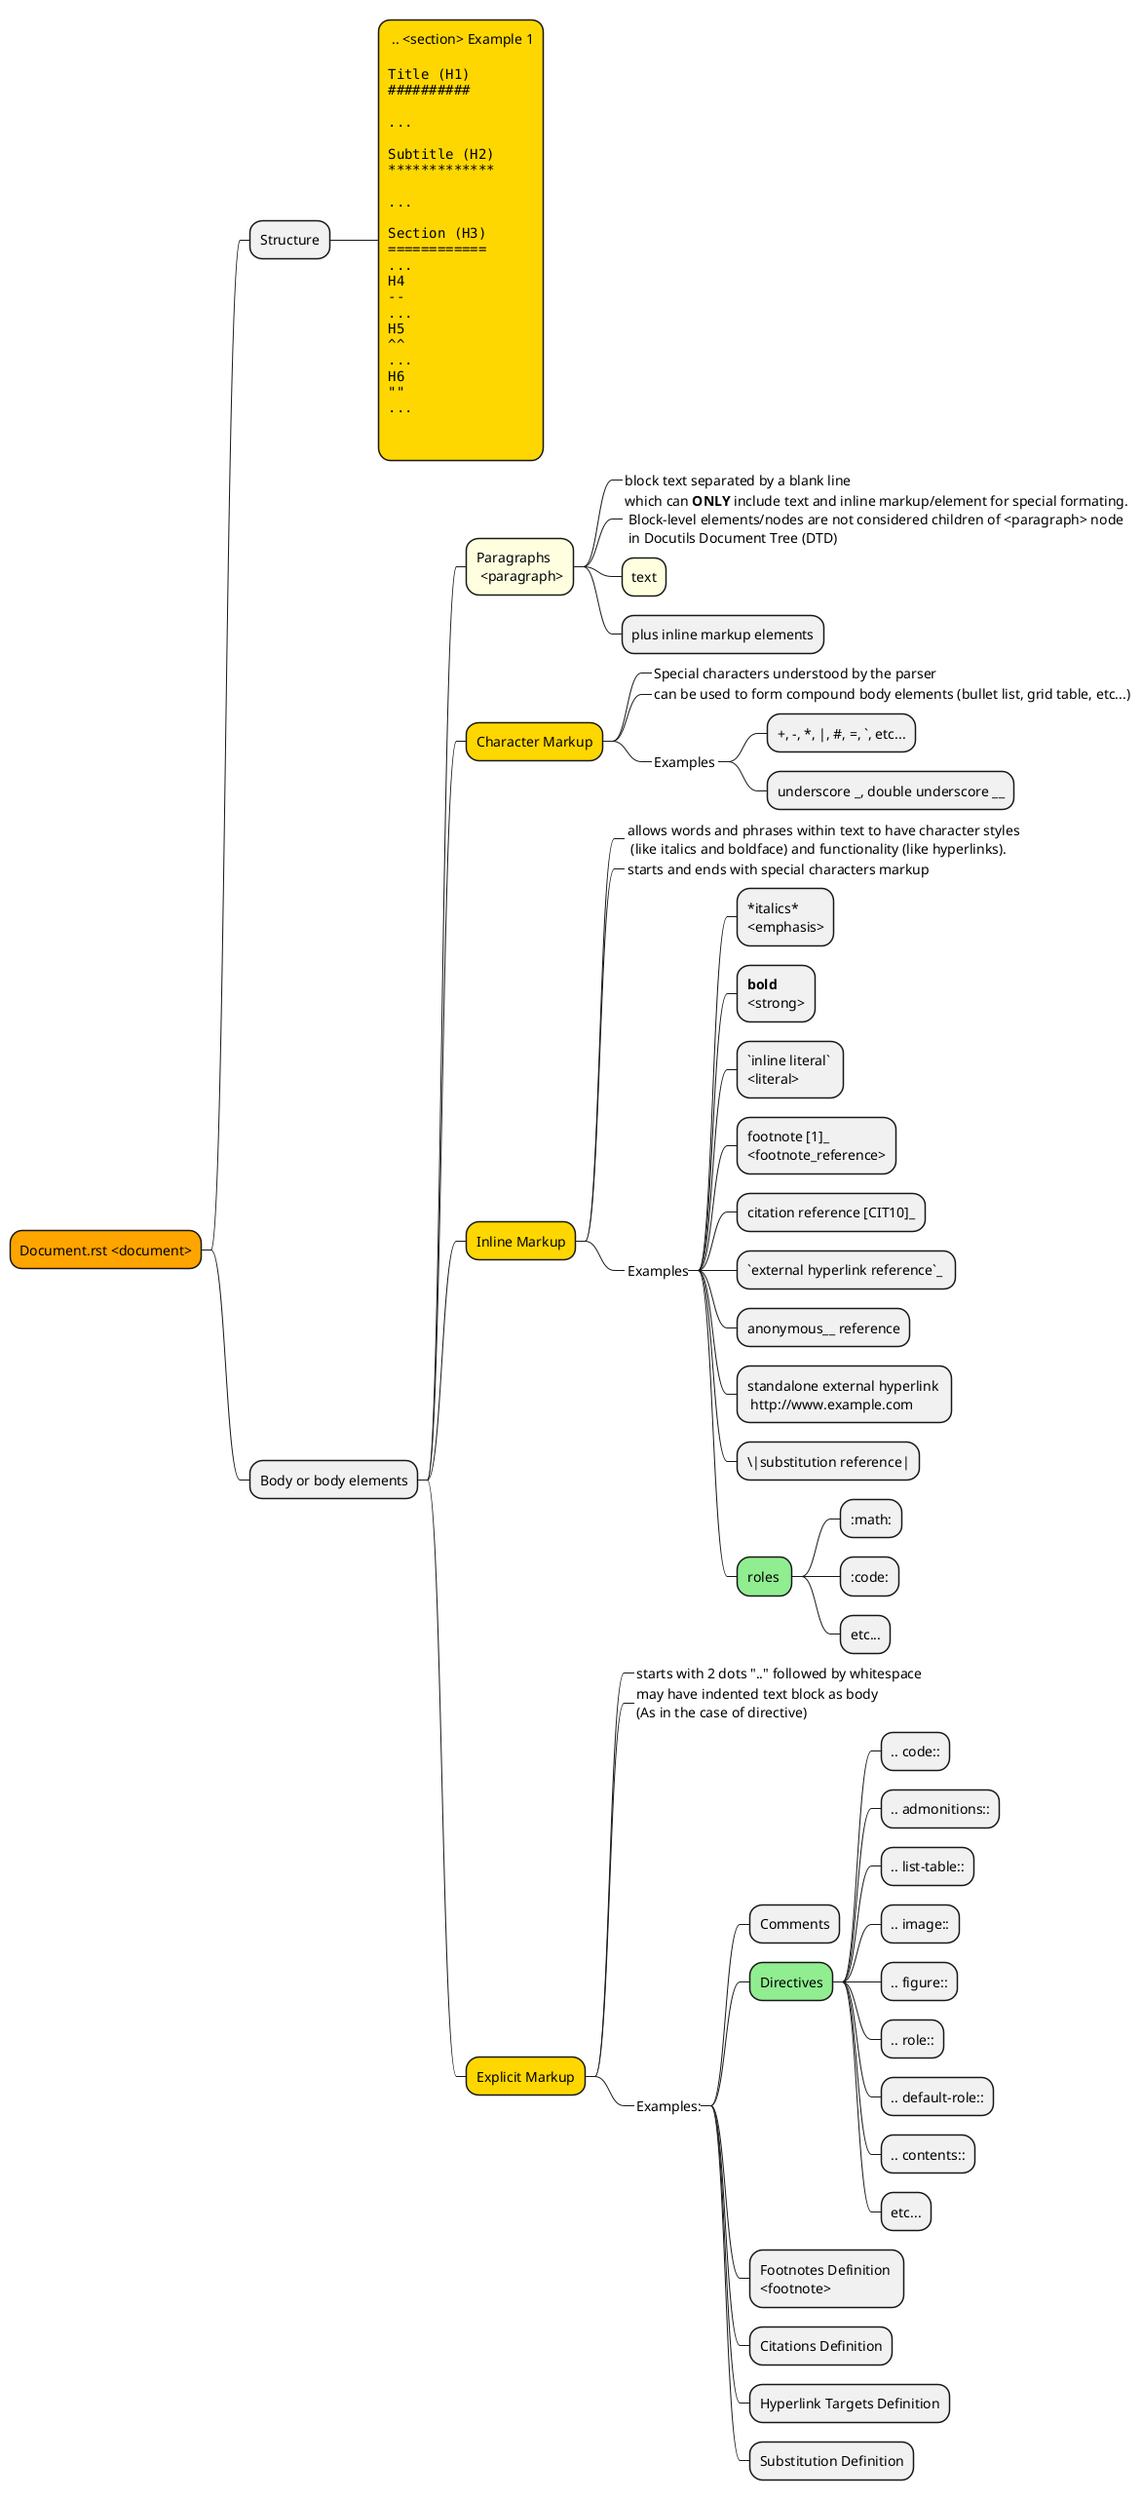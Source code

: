 
@startmindmap
<style>
mindmapDiagram {
    :depth(2) {
      BackGroundColor gold
    }
}
</style>

*[#Orange] Document.rst <document>
** Structure
***: .. <section> Example 1

<code>
Title (H1)
##########

...

Subtitle (H2) 
*************

...

Section (H3)
============
...
H4
--
...
H5 
^^
...
H6
""
...

</code>
;

** Body or body elements
***[#lightyellow] Paragraphs \n \
<paragraph>
****_ block text separated by a blank line
****_ which can **ONLY** include text and inline markup/element for special formating. \n \
Block-level elements/nodes are not considered children of <paragraph> node \n \
in Docutils Document Tree (DTD)
****[#lightyellow] text
**** plus inline markup elements

*** Character Markup
****_ Special characters understood by the parser
****_ can be used to form compound body elements \
(bullet list, grid table, etc...)
****_ Examples 
***** +, -, *, |, #, =, `, etc...
***** underscore _, double underscore __

*** Inline Markup
****_ allows words and phrases within text to have character styles \n \
(like italics and boldface) and functionality (like hyperlinks).
****_ starts and ends with special characters markup
****_ Examples
***** *italics* \n\
<emphasis>
***** **bold** \n\
<strong>
***** `inline literal` \n\
<literal>
***** footnote [1]_ \n\
<footnote_reference>
***** citation reference [CIT10]_
***** `external hyperlink reference`_ 
***** anonymous__ reference
***** standalone external hyperlink \n \
http://www.example.com
***** \|substitution reference|

*****[#lightgreen] roles 
****** :math:
****** :code:
****** etc...


*** Explicit Markup
****_ starts with 2 dots ".." followed by whitespace
****_ may have indented text block as body \n\
(As in the case of directive)
****_ Examples:
***** Comments
*****[#lightgreen] Directives
****** .. code::
****** .. admonitions::
****** .. list-table::
****** .. image::
****** .. figure::
****** .. role::
****** .. default-role::
****** .. contents::
****** etc...
***** Footnotes Definition \n\
<footnote>
***** Citations Definition
***** Hyperlink Targets Definition
***** Substitution Definition

@endmindmap

